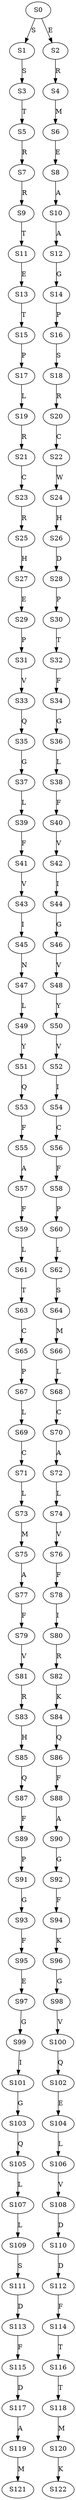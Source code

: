 strict digraph  {
	S0 -> S1 [ label = S ];
	S0 -> S2 [ label = E ];
	S1 -> S3 [ label = S ];
	S2 -> S4 [ label = R ];
	S3 -> S5 [ label = T ];
	S4 -> S6 [ label = M ];
	S5 -> S7 [ label = R ];
	S6 -> S8 [ label = E ];
	S7 -> S9 [ label = R ];
	S8 -> S10 [ label = A ];
	S9 -> S11 [ label = T ];
	S10 -> S12 [ label = A ];
	S11 -> S13 [ label = E ];
	S12 -> S14 [ label = G ];
	S13 -> S15 [ label = T ];
	S14 -> S16 [ label = P ];
	S15 -> S17 [ label = P ];
	S16 -> S18 [ label = S ];
	S17 -> S19 [ label = L ];
	S18 -> S20 [ label = R ];
	S19 -> S21 [ label = R ];
	S20 -> S22 [ label = C ];
	S21 -> S23 [ label = C ];
	S22 -> S24 [ label = W ];
	S23 -> S25 [ label = R ];
	S24 -> S26 [ label = H ];
	S25 -> S27 [ label = H ];
	S26 -> S28 [ label = D ];
	S27 -> S29 [ label = E ];
	S28 -> S30 [ label = P ];
	S29 -> S31 [ label = P ];
	S30 -> S32 [ label = T ];
	S31 -> S33 [ label = V ];
	S32 -> S34 [ label = F ];
	S33 -> S35 [ label = Q ];
	S34 -> S36 [ label = G ];
	S35 -> S37 [ label = G ];
	S36 -> S38 [ label = L ];
	S37 -> S39 [ label = L ];
	S38 -> S40 [ label = F ];
	S39 -> S41 [ label = F ];
	S40 -> S42 [ label = V ];
	S41 -> S43 [ label = V ];
	S42 -> S44 [ label = I ];
	S43 -> S45 [ label = I ];
	S44 -> S46 [ label = G ];
	S45 -> S47 [ label = N ];
	S46 -> S48 [ label = V ];
	S47 -> S49 [ label = L ];
	S48 -> S50 [ label = Y ];
	S49 -> S51 [ label = Y ];
	S50 -> S52 [ label = V ];
	S51 -> S53 [ label = Q ];
	S52 -> S54 [ label = I ];
	S53 -> S55 [ label = F ];
	S54 -> S56 [ label = C ];
	S55 -> S57 [ label = A ];
	S56 -> S58 [ label = F ];
	S57 -> S59 [ label = F ];
	S58 -> S60 [ label = P ];
	S59 -> S61 [ label = L ];
	S60 -> S62 [ label = L ];
	S61 -> S63 [ label = T ];
	S62 -> S64 [ label = S ];
	S63 -> S65 [ label = C ];
	S64 -> S66 [ label = M ];
	S65 -> S67 [ label = P ];
	S66 -> S68 [ label = L ];
	S67 -> S69 [ label = L ];
	S68 -> S70 [ label = C ];
	S69 -> S71 [ label = C ];
	S70 -> S72 [ label = A ];
	S71 -> S73 [ label = L ];
	S72 -> S74 [ label = L ];
	S73 -> S75 [ label = M ];
	S74 -> S76 [ label = V ];
	S75 -> S77 [ label = A ];
	S76 -> S78 [ label = F ];
	S77 -> S79 [ label = F ];
	S78 -> S80 [ label = I ];
	S79 -> S81 [ label = V ];
	S80 -> S82 [ label = R ];
	S81 -> S83 [ label = R ];
	S82 -> S84 [ label = K ];
	S83 -> S85 [ label = H ];
	S84 -> S86 [ label = Q ];
	S85 -> S87 [ label = Q ];
	S86 -> S88 [ label = F ];
	S87 -> S89 [ label = F ];
	S88 -> S90 [ label = A ];
	S89 -> S91 [ label = P ];
	S90 -> S92 [ label = G ];
	S91 -> S93 [ label = G ];
	S92 -> S94 [ label = F ];
	S93 -> S95 [ label = F ];
	S94 -> S96 [ label = K ];
	S95 -> S97 [ label = E ];
	S96 -> S98 [ label = G ];
	S97 -> S99 [ label = G ];
	S98 -> S100 [ label = V ];
	S99 -> S101 [ label = I ];
	S100 -> S102 [ label = Q ];
	S101 -> S103 [ label = G ];
	S102 -> S104 [ label = E ];
	S103 -> S105 [ label = Q ];
	S104 -> S106 [ label = L ];
	S105 -> S107 [ label = L ];
	S106 -> S108 [ label = V ];
	S107 -> S109 [ label = L ];
	S108 -> S110 [ label = D ];
	S109 -> S111 [ label = S ];
	S110 -> S112 [ label = D ];
	S111 -> S113 [ label = D ];
	S112 -> S114 [ label = F ];
	S113 -> S115 [ label = F ];
	S114 -> S116 [ label = T ];
	S115 -> S117 [ label = D ];
	S116 -> S118 [ label = T ];
	S117 -> S119 [ label = A ];
	S118 -> S120 [ label = M ];
	S119 -> S121 [ label = M ];
	S120 -> S122 [ label = K ];
}
